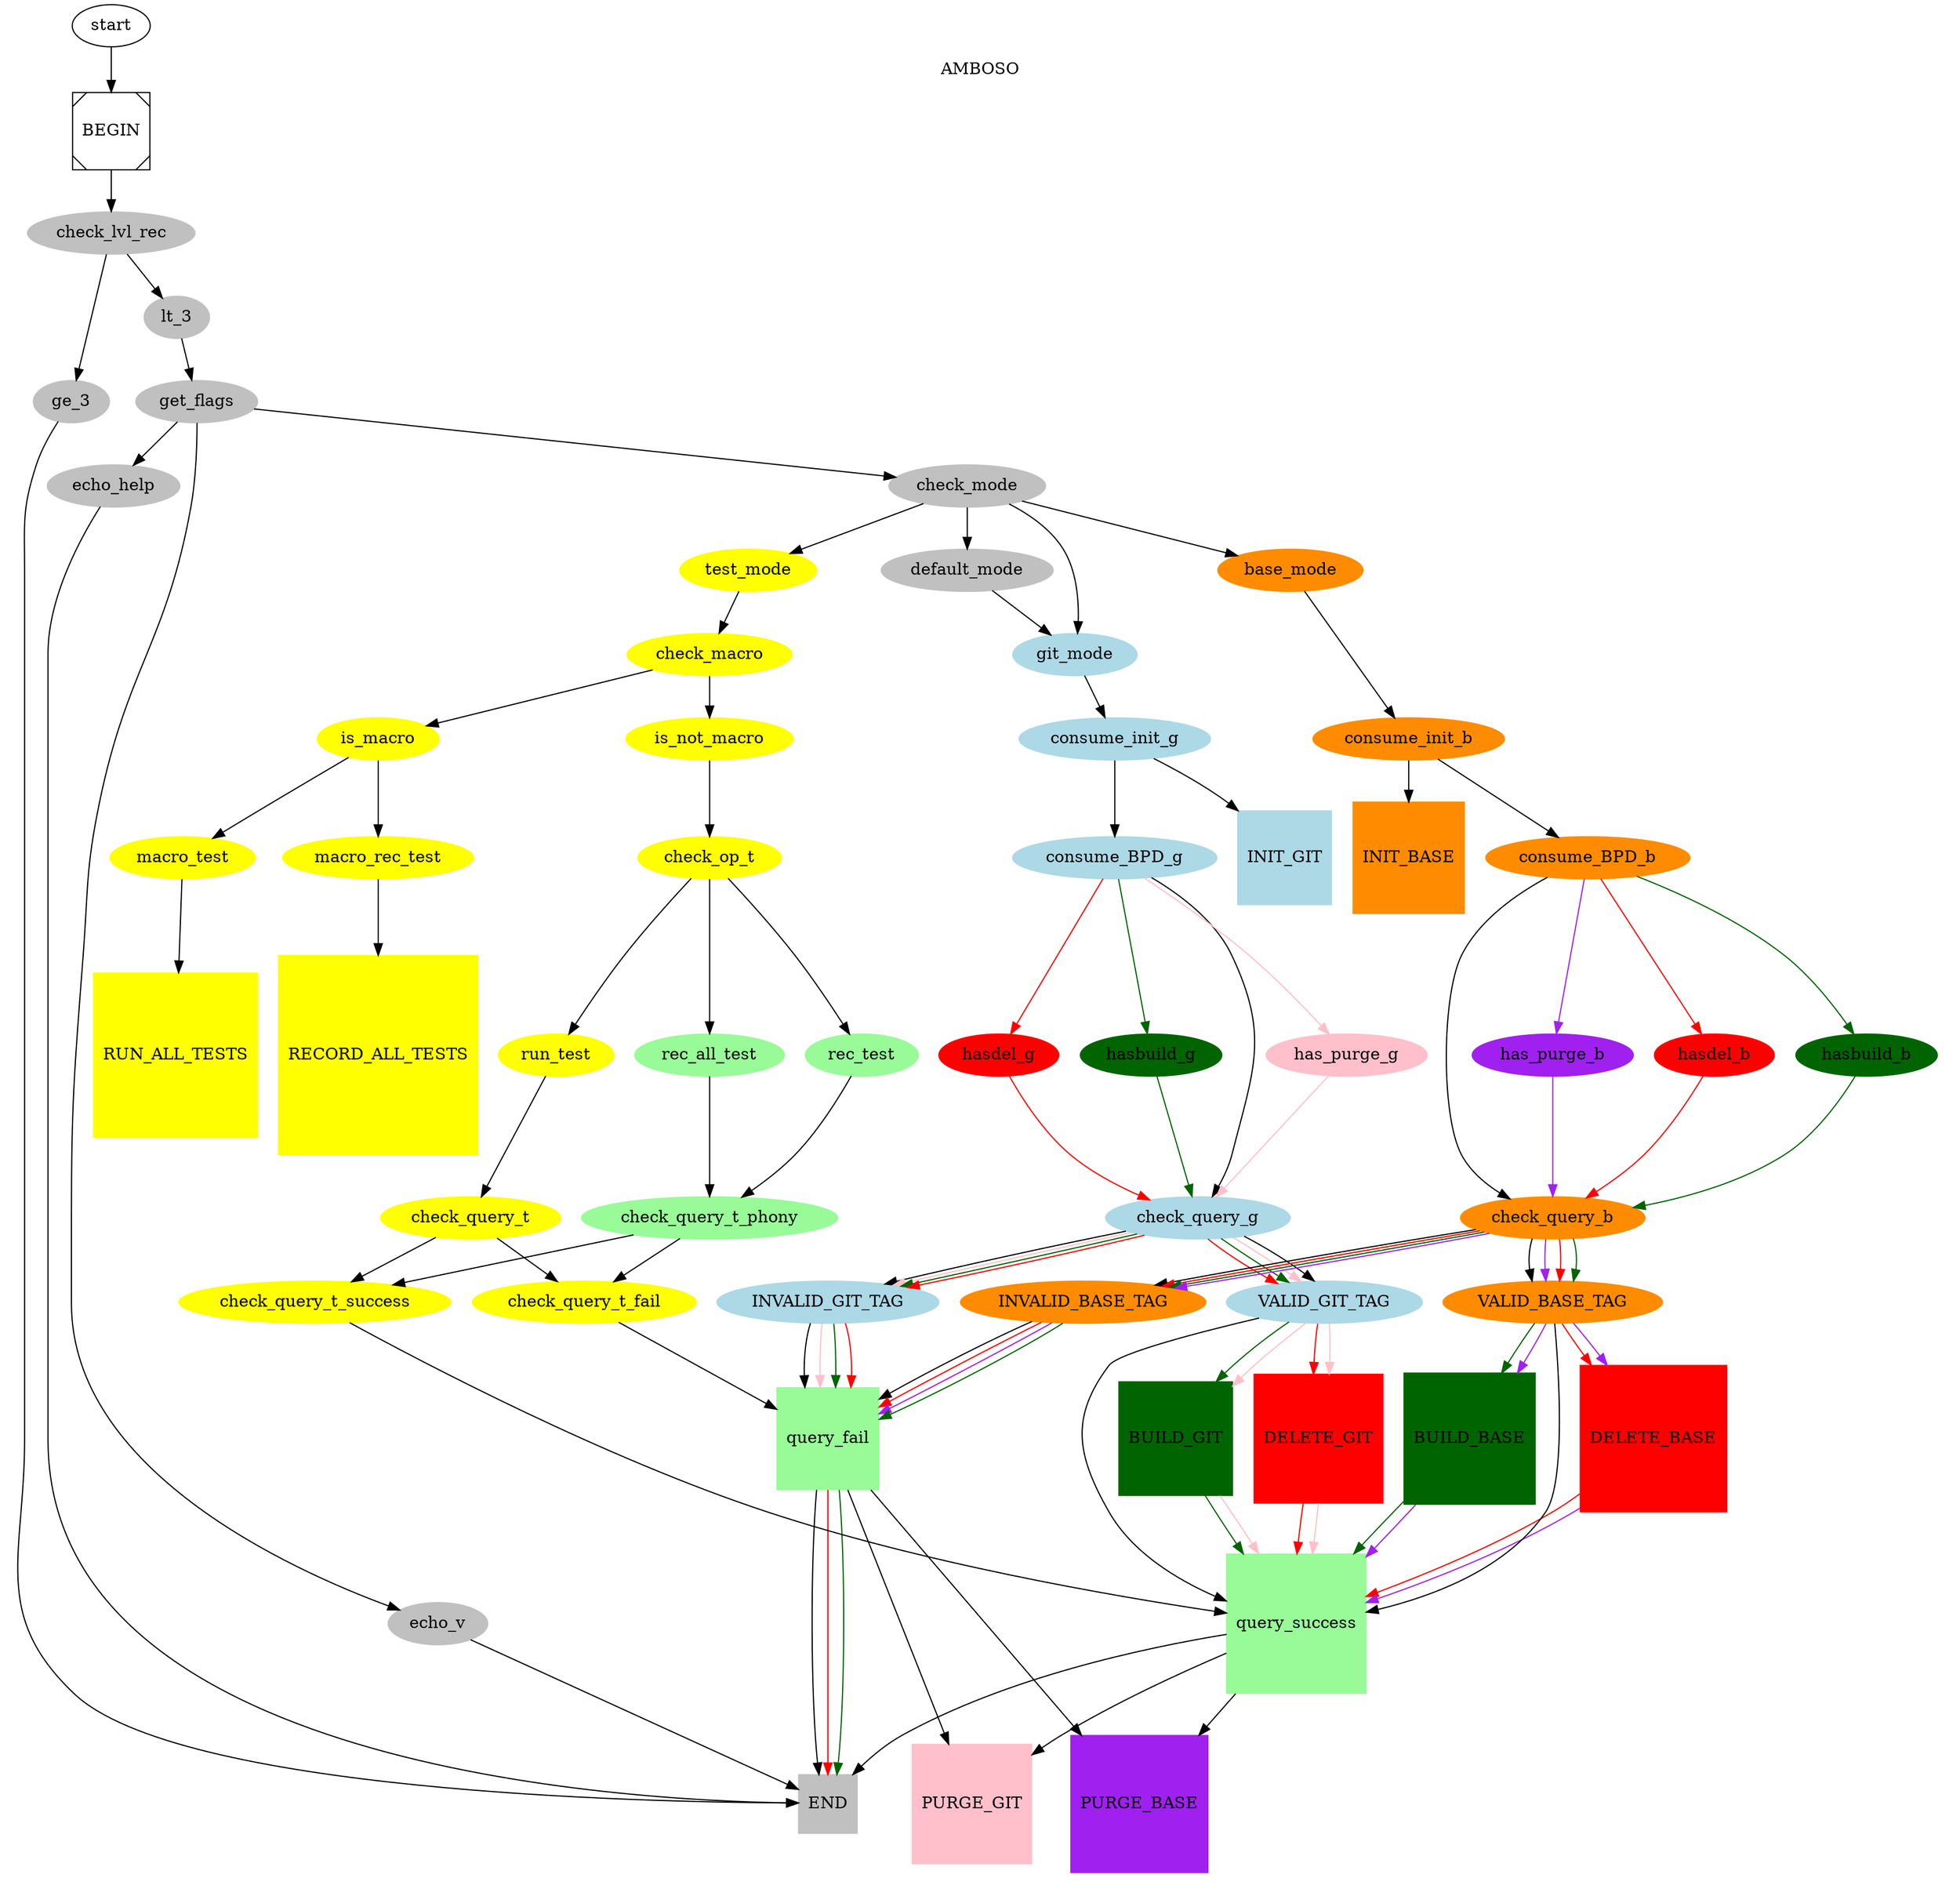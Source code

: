 

digraph amboso {

    start -> BEGIN

  subgraph cluster_0 {
    style=filled;
    color=white;
    node [style=filled,color=grey];
    BEGIN [shape=Msquare];
    END [shape=Msquare]
    PURGE_BASE [shape=Msquare,color=purple]
    PURGE_GIT [shape=Msquare,color=pink]
    query_success [shape=Msquare,color=palegreen]
    query_fail [shape=Msquare,color=palegreen]
    BEGIN -> check_lvl_rec;
    check_lvl_rec -> lt_3;
    check_lvl_rec -> ge_3;
    ge_3 -> END
    lt_3 -> get_flags;
    get_flags -> echo_v -> END
    get_flags -> check_mode
    check_mode -> default_mode
    get_flags -> echo_help -> END

    node [style=filled, color=yellow];
    test_mode -> check_macro;
    check_macro -> is_not_macro;
    RECORD_ALL_TESTS [shape=Msquare]
    RUN_ALL_TESTS [shape=Msquare]

    check_macro -> is_macro;
    is_macro -> macro_test;
    macro_test -> RUN_ALL_TESTS //-> BEGIN [color=yellow];
    is_not_macro -> check_op_t;
    check_op_t -> run_test -> check_query_t;
    check_op_t -> rec_test -> check_query_t_phony;
    check_query_t_phony -> check_query_t_success;
    check_query_t_phony -> check_query_t_fail;
    check_query_t -> check_query_t_success;
    check_query_t -> check_query_t_fail;
    check_op_t -> rec_all_test -> check_query_t_phony;
    is_macro -> macro_rec_test -> RECORD_ALL_TESTS //-> BEGIN [color=yellow];
    rec_all_test [color=palegreen];
    rec_test [color=palegreen];
    check_query_t_phony [color=palegreen];

    node [style=filled,color=lightblue];
    hasdel_g [color=red]
    hasbuild_g [color=darkgreen]
    BUILD_GIT [shape=Msquare,color=darkgreen]
    DELETE_GIT [shape=Msquare,color=red]
    git_mode -> consume_init_g;
    consume_init_g -> consume_BPD_g;
    consume_init_g -> INIT_GIT// -> BEGIN [color=lightblue];
    consume_BPD_g -> hasbuild_g -> check_query_g [color=darkgreen];
    consume_BPD_g -> hasdel_g -> check_query_g [color=red]
    consume_BPD_g -> check_query_g
    check_query_g -> VALID_GIT_TAG [color=red]
    check_query_g -> VALID_GIT_TAG [color=darkgreen];
    check_query_g -> VALID_GIT_TAG [color=pink];
    check_query_g -> VALID_GIT_TAG;
    VALID_GIT_TAG -> BUILD_GIT [color=darkgreen]
    VALID_GIT_TAG -> BUILD_GIT [color=pink]
    VALID_GIT_TAG -> DELETE_GIT [color=red];
    VALID_GIT_TAG -> DELETE_GIT [color=pink];
    check_query_g -> INVALID_GIT_TAG;
    check_query_g -> INVALID_GIT_TAG [color=pink];
    check_query_g -> INVALID_GIT_TAG [color=darkgreen];
    check_query_g -> INVALID_GIT_TAG [color=red];
    consume_BPD_g -> has_purge_g -> check_query_g [color=pink];
    has_purge_g [color=pink]
    INIT_GIT [shape=Msquare,color=lightblue]


    node [style=filled,color=darkorange];
    hasdel_b [color=red]
    hasbuild_b [color=darkgreen]
    //BUILD_BASE [shape=Mdiamond]
    DELETE_BASE [shape=Msquare,color=red]
    base_mode -> consume_init_b;
    consume_init_b -> consume_BPD_b;
    consume_init_b -> INIT_BASE //-> BEGIN [color=darkorange];
    consume_BPD_b -> hasbuild_b [color=darkgreen];
    consume_BPD_b -> hasdel_b [color=red];
    consume_BPD_b -> check_query_b;
    hasbuild_b -> check_query_b [color=darkgreen];
    hasdel_b -> check_query_b [color=red];
    check_query_b -> VALID_BASE_TAG;
    check_query_b -> VALID_BASE_TAG [color=purple];
    check_query_b -> VALID_BASE_TAG [color=red];
    check_query_b -> VALID_BASE_TAG [color=darkgreen];
    VALID_BASE_TAG -> BUILD_BASE [color=darkgreen]
    VALID_BASE_TAG -> BUILD_BASE [color=purple]
    VALID_BASE_TAG -> DELETE_BASE [color=red];
    VALID_BASE_TAG -> DELETE_BASE [color=purple];
    check_query_b -> INVALID_BASE_TAG;
    check_query_b -> INVALID_BASE_TAG [color=red];
    check_query_b -> INVALID_BASE_TAG [color=darkgreen];
    check_query_b -> INVALID_BASE_TAG [color=purple];
    consume_BPD_b -> has_purge_b -> check_query_b [color=purple];
    has_purge_b [color=purple];
    INIT_BASE [shape=Msquare,color=darkorange]
    BUILD_BASE [shape=Msquare,color=darkgreen]
    label = "AMBOSO";
  }
  check_mode -> test_mode;
  check_mode -> git_mode;
  check_mode -> base_mode;
  default_mode -> git_mode;
  check_query_t_success -> query_success;
  VALID_GIT_TAG -> query_success;
  VALID_BASE_TAG -> query_success;
  BUILD_BASE -> query_success [color=darkgreen];
  BUILD_BASE -> query_success [color=purple];
  DELETE_BASE -> query_success [color=red];
  DELETE_BASE -> query_success [color=purple];
  BUILD_GIT -> query_success [color=darkgreen];
  BUILD_GIT -> query_success [color=pink];
  DELETE_GIT -> query_success [color=red];
  DELETE_GIT -> query_success [color=pink];
  check_query_t_fail -> query_fail;
  INVALID_BASE_TAG -> query_fail;
  INVALID_BASE_TAG -> query_fail [color=red];
  INVALID_BASE_TAG -> query_fail [color=purple];
  INVALID_BASE_TAG -> query_fail [color=darkgreen];
  INVALID_GIT_TAG -> query_fail;
  INVALID_GIT_TAG -> query_fail [color=pink];
  INVALID_GIT_TAG -> query_fail [color=darkgreen];
  INVALID_GIT_TAG -> query_fail [color=red];
  query_success -> END;
  query_success -> PURGE_BASE// -> BEGIN [color=purple];
  query_success -> PURGE_GIT// -> BEGIN [color=pink];
  query_fail -> PURGE_BASE //-> BEGIN [color=purple];
  query_fail -> PURGE_GIT //-> BEGIN [color=pink];
  query_fail -> END;
  query_fail -> END [color=red];
  query_fail -> END [color=darkgreen];
}
